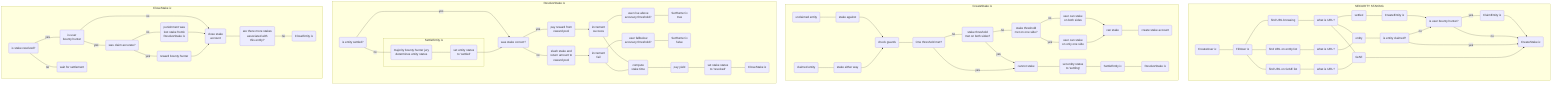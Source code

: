 flowchart TD

subgraph SECURITY STAKING


create(CreateUser ix) --- fill
fill(FillUser ix) --- URLbrowse(find URL browsing)
fill --- URLlist(find URL on entity list)
fill --- URLgraelist(find URL on GrAE list)
URLbrowse --- isURL1(what is URL?)
URLlist --- isURL2(what is URL?)
URLgraelist --- isURL3(what is URL?)
isURL1 --- URLsettled(settled)
isURL1 --- URLentity(entity)
isURL1 --- URLgrae(GrAE)
isURL2 --- URLentity(entity)
isURL3 --- URLgrae(GrAE)

URLentity --- isclaimed(is entity claimed?)
ishunter --- |yes|claim(ClaimEntity ix)
claim --> createstake
isclaimed --> |no|ishunter(is user bounty hunter?)


URLsettled --- createentity(CreateEntity ix)
createentity --> ishunter

URLgrae --> createstake(CreateStake ix)
isclaimed --> |yes|createstake

ishunter --> |no|createstake

end


subgraph CreateStake ix

unclaimed(unclaimed entity) --- stakeagainst(stake against)
claimed(claimed entity) --- stakeeither(stake either way)
stakeagainst --> checkguards(check guards)
stakeeither --> checkguards(check guards)

checkguards --- timemet(time threshold met?)
timemet --- |no|totalstakemet(stake threshold <br>met on both sides?)
timemet --> |yes|nostake(cannot stake)
totalstakemet --- |no|halfstakemet(stake threshold <br>met on one side?)
totalstakemet --> |yes|nostake

halfstakemet --- |no|bothsides(user can stake <br> on both sides)
halfstakemet --- |yes|onesideonly(user can stake <br>on only one side)
onesideonly --> stake(can stake)
bothsides --> stake

stake --- stakeaccount(create stake account)
nostake --- setsettling(set entity status <br>to 'settling')
setsettling --- settleentity(SettleEntity ix)
settleentity --- resolvestake(ResolveStake ix)


end


subgraph ResolveStake ix

issettled(is entity settled?) --- |no| jury

subgraph SettleEntity ix

jury(majority bounty hunter jury<br>determines entity status) --- setsettled(set entity status<br>to 'settled')

end

issettled --> |yes|stakecorrect
setsettled --> stakecorrect(was stake correct?)
stakecorrect --- |no|slash(slash stake and<br>return amount to<br>reward pool)
stakecorrect --- |yes|payreward(pay reward from <br>reward pool)
payreward --> success(increment<br>success)
success --- aboveaccuracy(user rise above <br>accuracy threshold?)
aboveaccuracy --- sethunter1(SetHunter ix<br> true)
success --- computetime


belowaccuracy --- sethunter2(SetHunter ix<br> false)
fail --- belowaccuracy(user fallbelow <br>accuracy threshold?)
fail --- computetime


slash --> fail(increment<br>fail)

computetime(compute<br>stake time) --- payyield(pay yield)
payyield --- setresolved(set stake status<br>to 'resolved')

setresolved --- closestake(CloseStake ix)

end

subgraph CloseStake ix

isresolved(is stake resolved?) --- |yes| isbh(is user<br>bounty hunter)
isresolved --- |no|waitforsettlement(wait for settlement)
isbh --> |no|closeaccount(close stake<br>account)
isbh --- |yes|isaccurate(was claim accurate?)
isaccurate --- |no|punish(punishment was <br>lost stake fromk <br>ResolveStake ix)
isaccurate ---|yes|reward(reward bounty hunter)

punish --> closeaccount
reward --> closeaccount

closeaccount --- nostakes(are there more stakes<br>associated with<br> this entity?)
nostakes --- |no|closeentity(CloseEntity ix)

end